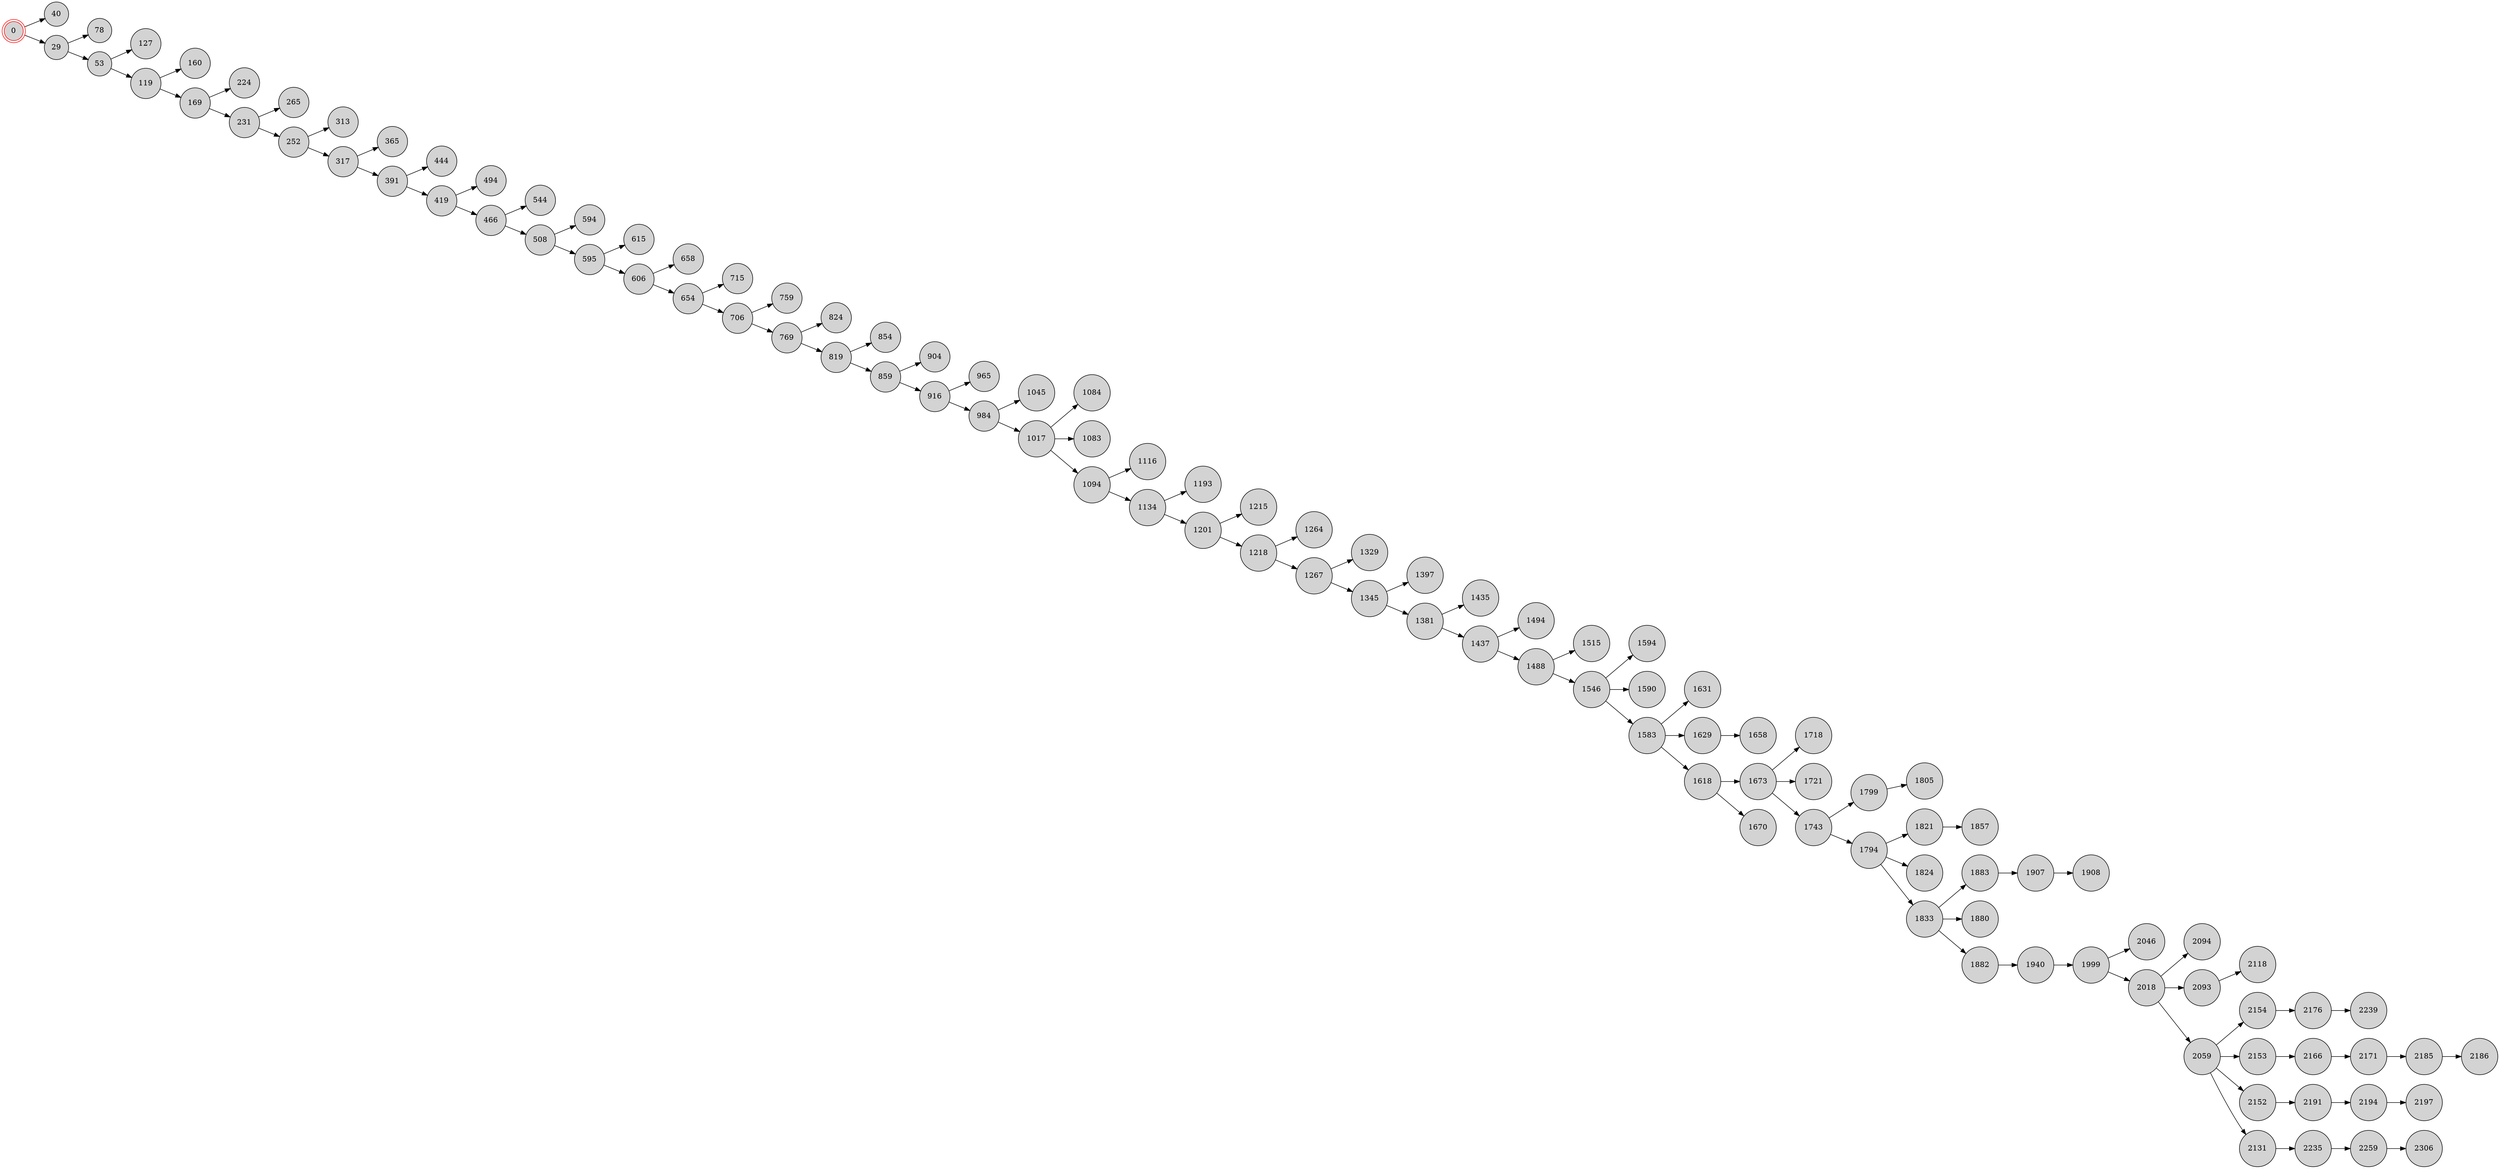digraph BlockchainTree {
    rankdir=LR;
    node [shape=circle, style=filled, fillcolor=lightgray];

    0 [shape=doublecircle, color=red];
    0 -> 40;
    0 -> 29;
    29 -> 78;
    29 -> 53;
    53 -> 127;
    53 -> 119;
    119 -> 160;
    119 -> 169;
    169 -> 224;
    169 -> 231;
    231 -> 265;
    231 -> 252;
    252 -> 313;
    252 -> 317;
    317 -> 365;
    317 -> 391;
    391 -> 444;
    391 -> 419;
    419 -> 494;
    419 -> 466;
    466 -> 544;
    466 -> 508;
    508 -> 594;
    508 -> 595;
    595 -> 615;
    595 -> 606;
    606 -> 658;
    606 -> 654;
    654 -> 715;
    654 -> 706;
    706 -> 759;
    706 -> 769;
    769 -> 824;
    769 -> 819;
    819 -> 854;
    819 -> 859;
    859 -> 904;
    859 -> 916;
    916 -> 965;
    916 -> 984;
    984 -> 1045;
    984 -> 1017;
    1017 -> 1084;
    1017 -> 1083;
    1017 -> 1094;
    1094 -> 1116;
    1094 -> 1134;
    1134 -> 1193;
    1134 -> 1201;
    1201 -> 1215;
    1201 -> 1218;
    1218 -> 1264;
    1218 -> 1267;
    1267 -> 1329;
    1267 -> 1345;
    1345 -> 1397;
    1345 -> 1381;
    1381 -> 1435;
    1381 -> 1437;
    1437 -> 1494;
    1437 -> 1488;
    1488 -> 1515;
    1488 -> 1546;
    1546 -> 1594;
    1546 -> 1590;
    1546 -> 1583;
    1583 -> 1631;
    1583 -> 1629;
    1583 -> 1618;
    1618 -> 1673;
    1629 -> 1658;
    1618 -> 1670;
    1673 -> 1718;
    1673 -> 1721;
    1673 -> 1743;
    1743 -> 1799;
    1799 -> 1805;
    1743 -> 1794;
    1794 -> 1821;
    1794 -> 1824;
    1794 -> 1833;
    1833 -> 1883;
    1883 -> 1907;
    1907 -> 1908;
    1821 -> 1857;
    1833 -> 1880;
    1833 -> 1882;
    1882 -> 1940;
    1940 -> 1999;
    1999 -> 2046;
    1999 -> 2018;
    2018 -> 2094;
    2018 -> 2093;
    2018 -> 2059;
    2059 -> 2154;
    2059 -> 2153;
    2093 -> 2118;
    2153 -> 2166;
    2154 -> 2176;
    2166 -> 2171;
    2171 -> 2185;
    2059 -> 2152;
    2152 -> 2191;
    2191 -> 2194;
    2185 -> 2186;
    2059 -> 2131;
    2176 -> 2239;
    2131 -> 2235;
    2194 -> 2197;
    2235 -> 2259;
    2259 -> 2306;
}
